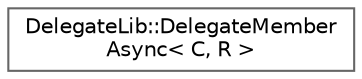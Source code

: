 digraph "Graphical Class Hierarchy"
{
 // LATEX_PDF_SIZE
  bgcolor="transparent";
  edge [fontname=Helvetica,fontsize=10,labelfontname=Helvetica,labelfontsize=10];
  node [fontname=Helvetica,fontsize=10,shape=box,height=0.2,width=0.4];
  rankdir="LR";
  Node0 [id="Node000000",label="DelegateLib::DelegateMember\lAsync\< C, R \>",height=0.2,width=0.4,color="grey40", fillcolor="white", style="filled",URL="$struct_delegate_lib_1_1_delegate_member_async.html",tooltip=" "];
}
